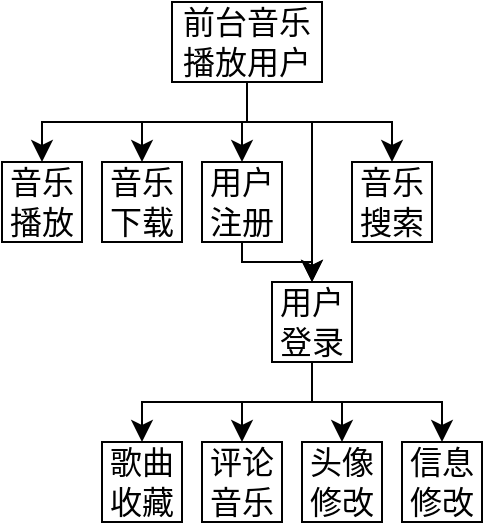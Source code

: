 <mxfile version="21.2.9" type="github" pages="2">
  <diagram id="R2lEEEUBdFMjLlhIrx00" name="Page-1">
    <mxGraphModel dx="468" dy="639" grid="1" gridSize="10" guides="1" tooltips="1" connect="1" arrows="1" fold="1" page="1" pageScale="1" pageWidth="850" pageHeight="1100" math="0" shadow="0" extFonts="Permanent Marker^https://fonts.googleapis.com/css?family=Permanent+Marker">
      <root>
        <mxCell id="0" />
        <mxCell id="1" parent="0" />
        <mxCell id="d60STLKSjhnSBOD8gyB1-1" value="前台音乐播放用户" style="rounded=0;whiteSpace=wrap;html=1;fontSize=16;" vertex="1" parent="1">
          <mxGeometry x="195" y="160" width="75" height="40" as="geometry" />
        </mxCell>
        <mxCell id="d60STLKSjhnSBOD8gyB1-2" value="" style="edgeStyle=elbowEdgeStyle;elbow=vertical;endArrow=classic;html=1;curved=0;rounded=0;endSize=8;startSize=8;fontSize=12;exitX=0.5;exitY=1;exitDx=0;exitDy=0;entryX=0.5;entryY=0;entryDx=0;entryDy=0;" edge="1" parent="1" source="d60STLKSjhnSBOD8gyB1-1" target="d60STLKSjhnSBOD8gyB1-3">
          <mxGeometry width="50" height="50" relative="1" as="geometry">
            <mxPoint x="140" y="340" as="sourcePoint" />
            <mxPoint x="110" y="280" as="targetPoint" />
            <Array as="points">
              <mxPoint x="110" y="220" />
            </Array>
          </mxGeometry>
        </mxCell>
        <mxCell id="d60STLKSjhnSBOD8gyB1-3" value="音乐播放" style="rounded=0;whiteSpace=wrap;html=1;fontSize=16;" vertex="1" parent="1">
          <mxGeometry x="110" y="240" width="40" height="40" as="geometry" />
        </mxCell>
        <mxCell id="d60STLKSjhnSBOD8gyB1-4" value="音乐下载" style="rounded=0;whiteSpace=wrap;html=1;fontSize=16;" vertex="1" parent="1">
          <mxGeometry x="160" y="240" width="40" height="40" as="geometry" />
        </mxCell>
        <mxCell id="d60STLKSjhnSBOD8gyB1-5" value="用户注册" style="rounded=0;whiteSpace=wrap;html=1;fontSize=16;" vertex="1" parent="1">
          <mxGeometry x="210" y="240" width="40" height="40" as="geometry" />
        </mxCell>
        <mxCell id="d60STLKSjhnSBOD8gyB1-6" value="用户登录" style="rounded=0;whiteSpace=wrap;html=1;fontSize=16;" vertex="1" parent="1">
          <mxGeometry x="245" y="300" width="40" height="40" as="geometry" />
        </mxCell>
        <mxCell id="d60STLKSjhnSBOD8gyB1-7" value="音乐搜索" style="rounded=0;whiteSpace=wrap;html=1;fontSize=16;" vertex="1" parent="1">
          <mxGeometry x="285" y="240" width="40" height="40" as="geometry" />
        </mxCell>
        <mxCell id="d60STLKSjhnSBOD8gyB1-8" value="" style="edgeStyle=elbowEdgeStyle;elbow=vertical;endArrow=classic;html=1;curved=0;rounded=0;endSize=8;startSize=8;fontSize=12;exitX=0.5;exitY=1;exitDx=0;exitDy=0;entryX=0.5;entryY=0;entryDx=0;entryDy=0;" edge="1" parent="1" source="d60STLKSjhnSBOD8gyB1-1" target="d60STLKSjhnSBOD8gyB1-4">
          <mxGeometry width="50" height="50" relative="1" as="geometry">
            <mxPoint x="200" y="480" as="sourcePoint" />
            <mxPoint x="250" y="430" as="targetPoint" />
            <Array as="points">
              <mxPoint x="200" y="220" />
            </Array>
          </mxGeometry>
        </mxCell>
        <mxCell id="d60STLKSjhnSBOD8gyB1-9" value="" style="edgeStyle=elbowEdgeStyle;elbow=vertical;endArrow=classic;html=1;curved=0;rounded=0;endSize=8;startSize=8;fontSize=12;exitX=0.5;exitY=1;exitDx=0;exitDy=0;entryX=0.5;entryY=0;entryDx=0;entryDy=0;" edge="1" parent="1" source="d60STLKSjhnSBOD8gyB1-1" target="d60STLKSjhnSBOD8gyB1-5">
          <mxGeometry width="50" height="50" relative="1" as="geometry">
            <mxPoint x="170" y="480" as="sourcePoint" />
            <mxPoint x="220" y="430" as="targetPoint" />
            <Array as="points">
              <mxPoint x="240" y="220" />
            </Array>
          </mxGeometry>
        </mxCell>
        <mxCell id="d60STLKSjhnSBOD8gyB1-11" value="" style="edgeStyle=elbowEdgeStyle;elbow=vertical;endArrow=classic;html=1;curved=0;rounded=0;endSize=8;startSize=8;fontSize=12;exitX=0.5;exitY=1;exitDx=0;exitDy=0;entryX=0.5;entryY=0;entryDx=0;entryDy=0;" edge="1" parent="1" source="d60STLKSjhnSBOD8gyB1-1" target="d60STLKSjhnSBOD8gyB1-7">
          <mxGeometry width="50" height="50" relative="1" as="geometry">
            <mxPoint x="330" y="510" as="sourcePoint" />
            <mxPoint x="380" y="460" as="targetPoint" />
            <Array as="points">
              <mxPoint x="305" y="220" />
            </Array>
          </mxGeometry>
        </mxCell>
        <mxCell id="d60STLKSjhnSBOD8gyB1-12" value="" style="edgeStyle=elbowEdgeStyle;elbow=vertical;endArrow=classic;html=1;curved=0;rounded=0;endSize=8;startSize=8;fontSize=12;exitX=0.5;exitY=1;exitDx=0;exitDy=0;entryX=0.5;entryY=0;entryDx=0;entryDy=0;" edge="1" parent="1" source="d60STLKSjhnSBOD8gyB1-5" target="d60STLKSjhnSBOD8gyB1-6">
          <mxGeometry width="50" height="50" relative="1" as="geometry">
            <mxPoint x="230" y="520" as="sourcePoint" />
            <mxPoint x="190" y="440" as="targetPoint" />
          </mxGeometry>
        </mxCell>
        <mxCell id="d60STLKSjhnSBOD8gyB1-13" style="edgeStyle=none;curved=1;rounded=0;orthogonalLoop=1;jettySize=auto;html=1;entryX=0.5;entryY=0;entryDx=0;entryDy=0;fontSize=12;startSize=8;endSize=8;" edge="1" parent="1" source="d60STLKSjhnSBOD8gyB1-6" target="d60STLKSjhnSBOD8gyB1-6">
          <mxGeometry relative="1" as="geometry" />
        </mxCell>
        <mxCell id="d60STLKSjhnSBOD8gyB1-14" style="edgeStyle=none;curved=1;rounded=0;orthogonalLoop=1;jettySize=auto;html=1;entryX=0.5;entryY=0;entryDx=0;entryDy=0;fontSize=12;startSize=8;endSize=8;" edge="1" parent="1" source="d60STLKSjhnSBOD8gyB1-6" target="d60STLKSjhnSBOD8gyB1-6">
          <mxGeometry relative="1" as="geometry" />
        </mxCell>
        <mxCell id="d60STLKSjhnSBOD8gyB1-15" value="" style="edgeStyle=elbowEdgeStyle;elbow=vertical;endArrow=classic;html=1;curved=0;rounded=0;endSize=8;startSize=8;fontSize=12;exitX=0.5;exitY=1;exitDx=0;exitDy=0;entryX=0.5;entryY=0;entryDx=0;entryDy=0;" edge="1" parent="1" source="d60STLKSjhnSBOD8gyB1-1" target="d60STLKSjhnSBOD8gyB1-6">
          <mxGeometry width="50" height="50" relative="1" as="geometry">
            <mxPoint x="390" y="420" as="sourcePoint" />
            <mxPoint x="270" y="280" as="targetPoint" />
            <Array as="points">
              <mxPoint x="270" y="220" />
            </Array>
          </mxGeometry>
        </mxCell>
        <mxCell id="d60STLKSjhnSBOD8gyB1-16" value="" style="edgeStyle=elbowEdgeStyle;elbow=vertical;endArrow=classic;html=1;curved=0;rounded=0;endSize=8;startSize=8;fontSize=12;exitX=0.5;exitY=1;exitDx=0;exitDy=0;entryX=0.5;entryY=0;entryDx=0;entryDy=0;" edge="1" parent="1" source="d60STLKSjhnSBOD8gyB1-6" target="d60STLKSjhnSBOD8gyB1-17">
          <mxGeometry width="50" height="50" relative="1" as="geometry">
            <mxPoint x="210" y="550" as="sourcePoint" />
            <mxPoint x="260" y="500" as="targetPoint" />
            <Array as="points">
              <mxPoint x="210" y="360" />
            </Array>
          </mxGeometry>
        </mxCell>
        <mxCell id="d60STLKSjhnSBOD8gyB1-17" value="歌曲收藏" style="rounded=0;whiteSpace=wrap;html=1;fontSize=16;" vertex="1" parent="1">
          <mxGeometry x="160" y="380" width="40" height="40" as="geometry" />
        </mxCell>
        <mxCell id="d60STLKSjhnSBOD8gyB1-18" value="评论音乐" style="rounded=0;whiteSpace=wrap;html=1;fontSize=16;" vertex="1" parent="1">
          <mxGeometry x="210" y="380" width="40" height="40" as="geometry" />
        </mxCell>
        <mxCell id="d60STLKSjhnSBOD8gyB1-19" value="头像修改" style="rounded=0;whiteSpace=wrap;html=1;fontSize=16;" vertex="1" parent="1">
          <mxGeometry x="260" y="380" width="40" height="40" as="geometry" />
        </mxCell>
        <mxCell id="d60STLKSjhnSBOD8gyB1-20" value="信息修改" style="whiteSpace=wrap;html=1;fontSize=16;" vertex="1" parent="1">
          <mxGeometry x="310" y="380" width="40" height="40" as="geometry" />
        </mxCell>
        <mxCell id="d60STLKSjhnSBOD8gyB1-21" value="" style="edgeStyle=elbowEdgeStyle;elbow=vertical;endArrow=classic;html=1;curved=0;rounded=0;endSize=8;startSize=8;fontSize=12;exitX=0.5;exitY=1;exitDx=0;exitDy=0;entryX=0.5;entryY=0;entryDx=0;entryDy=0;" edge="1" parent="1" source="d60STLKSjhnSBOD8gyB1-6" target="d60STLKSjhnSBOD8gyB1-18">
          <mxGeometry width="50" height="50" relative="1" as="geometry">
            <mxPoint x="360" y="430" as="sourcePoint" />
            <mxPoint x="410" y="380" as="targetPoint" />
            <Array as="points">
              <mxPoint x="260" y="360" />
            </Array>
          </mxGeometry>
        </mxCell>
        <mxCell id="d60STLKSjhnSBOD8gyB1-22" value="" style="edgeStyle=elbowEdgeStyle;elbow=vertical;endArrow=classic;html=1;curved=0;rounded=0;endSize=8;startSize=8;fontSize=12;exitX=0.5;exitY=1;exitDx=0;exitDy=0;entryX=0.5;entryY=0;entryDx=0;entryDy=0;" edge="1" parent="1" source="d60STLKSjhnSBOD8gyB1-6" target="d60STLKSjhnSBOD8gyB1-19">
          <mxGeometry width="50" height="50" relative="1" as="geometry">
            <mxPoint x="350" y="430" as="sourcePoint" />
            <mxPoint x="400" y="380" as="targetPoint" />
            <Array as="points">
              <mxPoint x="280" y="360" />
            </Array>
          </mxGeometry>
        </mxCell>
        <mxCell id="d60STLKSjhnSBOD8gyB1-23" value="" style="edgeStyle=elbowEdgeStyle;elbow=vertical;endArrow=classic;html=1;curved=0;rounded=0;endSize=8;startSize=8;fontSize=12;exitX=0.5;exitY=1;exitDx=0;exitDy=0;entryX=0.5;entryY=0;entryDx=0;entryDy=0;" edge="1" parent="1" source="d60STLKSjhnSBOD8gyB1-6" target="d60STLKSjhnSBOD8gyB1-20">
          <mxGeometry width="50" height="50" relative="1" as="geometry">
            <mxPoint x="390" y="430" as="sourcePoint" />
            <mxPoint x="440" y="380" as="targetPoint" />
            <Array as="points">
              <mxPoint x="280" y="360" />
            </Array>
          </mxGeometry>
        </mxCell>
      </root>
    </mxGraphModel>
  </diagram>
  <diagram name="Page-1 的副本" id="x5gbz2yiZoTJtuF5CdZK">
    <mxGraphModel dx="468" dy="639" grid="1" gridSize="10" guides="1" tooltips="1" connect="1" arrows="1" fold="1" page="1" pageScale="1" pageWidth="850" pageHeight="1100" math="0" shadow="0" extFonts="Permanent Marker^https://fonts.googleapis.com/css?family=Permanent+Marker">
      <root>
        <mxCell id="UkYbVgNWXaijZBKO-wi5-0" />
        <mxCell id="UkYbVgNWXaijZBKO-wi5-1" parent="UkYbVgNWXaijZBKO-wi5-0" />
        <mxCell id="UkYbVgNWXaijZBKO-wi5-2" value="前台音乐播放用户" style="rounded=0;whiteSpace=wrap;html=1;fontSize=16;" vertex="1" parent="UkYbVgNWXaijZBKO-wi5-1">
          <mxGeometry x="195" y="160" width="75" height="40" as="geometry" />
        </mxCell>
        <mxCell id="UkYbVgNWXaijZBKO-wi5-3" value="" style="edgeStyle=elbowEdgeStyle;elbow=vertical;endArrow=classic;html=1;curved=0;rounded=0;endSize=8;startSize=8;fontSize=12;exitX=0.5;exitY=1;exitDx=0;exitDy=0;entryX=0.5;entryY=0;entryDx=0;entryDy=0;" edge="1" parent="UkYbVgNWXaijZBKO-wi5-1" source="UkYbVgNWXaijZBKO-wi5-2" target="UkYbVgNWXaijZBKO-wi5-4">
          <mxGeometry width="50" height="50" relative="1" as="geometry">
            <mxPoint x="140" y="340" as="sourcePoint" />
            <mxPoint x="110" y="280" as="targetPoint" />
            <Array as="points">
              <mxPoint x="110" y="220" />
            </Array>
          </mxGeometry>
        </mxCell>
        <mxCell id="UkYbVgNWXaijZBKO-wi5-4" value="音乐播放" style="rounded=0;whiteSpace=wrap;html=1;fontSize=16;" vertex="1" parent="UkYbVgNWXaijZBKO-wi5-1">
          <mxGeometry x="110" y="240" width="40" height="40" as="geometry" />
        </mxCell>
        <mxCell id="UkYbVgNWXaijZBKO-wi5-5" value="音乐下载" style="rounded=0;whiteSpace=wrap;html=1;fontSize=16;" vertex="1" parent="UkYbVgNWXaijZBKO-wi5-1">
          <mxGeometry x="160" y="240" width="40" height="40" as="geometry" />
        </mxCell>
        <mxCell id="UkYbVgNWXaijZBKO-wi5-6" value="用户注册" style="rounded=0;whiteSpace=wrap;html=1;fontSize=16;" vertex="1" parent="UkYbVgNWXaijZBKO-wi5-1">
          <mxGeometry x="210" y="240" width="40" height="40" as="geometry" />
        </mxCell>
        <mxCell id="UkYbVgNWXaijZBKO-wi5-7" value="用户登录" style="rounded=0;whiteSpace=wrap;html=1;fontSize=16;" vertex="1" parent="UkYbVgNWXaijZBKO-wi5-1">
          <mxGeometry x="245" y="300" width="40" height="40" as="geometry" />
        </mxCell>
        <mxCell id="UkYbVgNWXaijZBKO-wi5-8" value="音乐搜索" style="rounded=0;whiteSpace=wrap;html=1;fontSize=16;" vertex="1" parent="UkYbVgNWXaijZBKO-wi5-1">
          <mxGeometry x="285" y="240" width="40" height="40" as="geometry" />
        </mxCell>
        <mxCell id="UkYbVgNWXaijZBKO-wi5-9" value="" style="edgeStyle=elbowEdgeStyle;elbow=vertical;endArrow=classic;html=1;curved=0;rounded=0;endSize=8;startSize=8;fontSize=12;exitX=0.5;exitY=1;exitDx=0;exitDy=0;entryX=0.5;entryY=0;entryDx=0;entryDy=0;" edge="1" parent="UkYbVgNWXaijZBKO-wi5-1" source="UkYbVgNWXaijZBKO-wi5-2" target="UkYbVgNWXaijZBKO-wi5-5">
          <mxGeometry width="50" height="50" relative="1" as="geometry">
            <mxPoint x="200" y="480" as="sourcePoint" />
            <mxPoint x="250" y="430" as="targetPoint" />
            <Array as="points">
              <mxPoint x="200" y="220" />
            </Array>
          </mxGeometry>
        </mxCell>
        <mxCell id="UkYbVgNWXaijZBKO-wi5-10" value="" style="edgeStyle=elbowEdgeStyle;elbow=vertical;endArrow=classic;html=1;curved=0;rounded=0;endSize=8;startSize=8;fontSize=12;exitX=0.5;exitY=1;exitDx=0;exitDy=0;entryX=0.5;entryY=0;entryDx=0;entryDy=0;" edge="1" parent="UkYbVgNWXaijZBKO-wi5-1" source="UkYbVgNWXaijZBKO-wi5-2" target="UkYbVgNWXaijZBKO-wi5-6">
          <mxGeometry width="50" height="50" relative="1" as="geometry">
            <mxPoint x="170" y="480" as="sourcePoint" />
            <mxPoint x="220" y="430" as="targetPoint" />
            <Array as="points">
              <mxPoint x="240" y="220" />
            </Array>
          </mxGeometry>
        </mxCell>
        <mxCell id="UkYbVgNWXaijZBKO-wi5-11" value="" style="edgeStyle=elbowEdgeStyle;elbow=vertical;endArrow=classic;html=1;curved=0;rounded=0;endSize=8;startSize=8;fontSize=12;exitX=0.5;exitY=1;exitDx=0;exitDy=0;entryX=0.5;entryY=0;entryDx=0;entryDy=0;" edge="1" parent="UkYbVgNWXaijZBKO-wi5-1" source="UkYbVgNWXaijZBKO-wi5-2" target="UkYbVgNWXaijZBKO-wi5-8">
          <mxGeometry width="50" height="50" relative="1" as="geometry">
            <mxPoint x="330" y="510" as="sourcePoint" />
            <mxPoint x="380" y="460" as="targetPoint" />
            <Array as="points">
              <mxPoint x="305" y="220" />
            </Array>
          </mxGeometry>
        </mxCell>
        <mxCell id="UkYbVgNWXaijZBKO-wi5-12" value="" style="edgeStyle=elbowEdgeStyle;elbow=vertical;endArrow=classic;html=1;curved=0;rounded=0;endSize=8;startSize=8;fontSize=12;exitX=0.5;exitY=1;exitDx=0;exitDy=0;entryX=0.5;entryY=0;entryDx=0;entryDy=0;" edge="1" parent="UkYbVgNWXaijZBKO-wi5-1" source="UkYbVgNWXaijZBKO-wi5-6" target="UkYbVgNWXaijZBKO-wi5-7">
          <mxGeometry width="50" height="50" relative="1" as="geometry">
            <mxPoint x="230" y="520" as="sourcePoint" />
            <mxPoint x="190" y="440" as="targetPoint" />
          </mxGeometry>
        </mxCell>
        <mxCell id="UkYbVgNWXaijZBKO-wi5-13" style="edgeStyle=none;curved=1;rounded=0;orthogonalLoop=1;jettySize=auto;html=1;entryX=0.5;entryY=0;entryDx=0;entryDy=0;fontSize=12;startSize=8;endSize=8;" edge="1" parent="UkYbVgNWXaijZBKO-wi5-1" source="UkYbVgNWXaijZBKO-wi5-7" target="UkYbVgNWXaijZBKO-wi5-7">
          <mxGeometry relative="1" as="geometry" />
        </mxCell>
        <mxCell id="UkYbVgNWXaijZBKO-wi5-14" style="edgeStyle=none;curved=1;rounded=0;orthogonalLoop=1;jettySize=auto;html=1;entryX=0.5;entryY=0;entryDx=0;entryDy=0;fontSize=12;startSize=8;endSize=8;" edge="1" parent="UkYbVgNWXaijZBKO-wi5-1" source="UkYbVgNWXaijZBKO-wi5-7" target="UkYbVgNWXaijZBKO-wi5-7">
          <mxGeometry relative="1" as="geometry" />
        </mxCell>
        <mxCell id="UkYbVgNWXaijZBKO-wi5-15" value="" style="edgeStyle=elbowEdgeStyle;elbow=vertical;endArrow=classic;html=1;curved=0;rounded=0;endSize=8;startSize=8;fontSize=12;exitX=0.5;exitY=1;exitDx=0;exitDy=0;entryX=0.5;entryY=0;entryDx=0;entryDy=0;" edge="1" parent="UkYbVgNWXaijZBKO-wi5-1" source="UkYbVgNWXaijZBKO-wi5-2" target="UkYbVgNWXaijZBKO-wi5-7">
          <mxGeometry width="50" height="50" relative="1" as="geometry">
            <mxPoint x="390" y="420" as="sourcePoint" />
            <mxPoint x="270" y="280" as="targetPoint" />
            <Array as="points">
              <mxPoint x="270" y="220" />
            </Array>
          </mxGeometry>
        </mxCell>
        <mxCell id="UkYbVgNWXaijZBKO-wi5-16" value="" style="edgeStyle=elbowEdgeStyle;elbow=vertical;endArrow=classic;html=1;curved=0;rounded=0;endSize=8;startSize=8;fontSize=12;exitX=0.5;exitY=1;exitDx=0;exitDy=0;entryX=0.5;entryY=0;entryDx=0;entryDy=0;" edge="1" parent="UkYbVgNWXaijZBKO-wi5-1" source="UkYbVgNWXaijZBKO-wi5-7" target="UkYbVgNWXaijZBKO-wi5-17">
          <mxGeometry width="50" height="50" relative="1" as="geometry">
            <mxPoint x="210" y="550" as="sourcePoint" />
            <mxPoint x="260" y="500" as="targetPoint" />
            <Array as="points">
              <mxPoint x="210" y="360" />
            </Array>
          </mxGeometry>
        </mxCell>
        <mxCell id="UkYbVgNWXaijZBKO-wi5-17" value="歌曲收藏" style="rounded=0;whiteSpace=wrap;html=1;fontSize=16;" vertex="1" parent="UkYbVgNWXaijZBKO-wi5-1">
          <mxGeometry x="160" y="380" width="40" height="40" as="geometry" />
        </mxCell>
        <mxCell id="UkYbVgNWXaijZBKO-wi5-18" value="评论音乐" style="rounded=0;whiteSpace=wrap;html=1;fontSize=16;" vertex="1" parent="UkYbVgNWXaijZBKO-wi5-1">
          <mxGeometry x="210" y="380" width="40" height="40" as="geometry" />
        </mxCell>
        <mxCell id="UkYbVgNWXaijZBKO-wi5-19" value="头像修改" style="rounded=0;whiteSpace=wrap;html=1;fontSize=16;" vertex="1" parent="UkYbVgNWXaijZBKO-wi5-1">
          <mxGeometry x="260" y="380" width="40" height="40" as="geometry" />
        </mxCell>
        <mxCell id="UkYbVgNWXaijZBKO-wi5-20" value="信息修改" style="whiteSpace=wrap;html=1;fontSize=16;" vertex="1" parent="UkYbVgNWXaijZBKO-wi5-1">
          <mxGeometry x="310" y="380" width="40" height="40" as="geometry" />
        </mxCell>
        <mxCell id="UkYbVgNWXaijZBKO-wi5-21" value="" style="edgeStyle=elbowEdgeStyle;elbow=vertical;endArrow=classic;html=1;curved=0;rounded=0;endSize=8;startSize=8;fontSize=12;exitX=0.5;exitY=1;exitDx=0;exitDy=0;entryX=0.5;entryY=0;entryDx=0;entryDy=0;" edge="1" parent="UkYbVgNWXaijZBKO-wi5-1" source="UkYbVgNWXaijZBKO-wi5-7" target="UkYbVgNWXaijZBKO-wi5-18">
          <mxGeometry width="50" height="50" relative="1" as="geometry">
            <mxPoint x="360" y="430" as="sourcePoint" />
            <mxPoint x="410" y="380" as="targetPoint" />
            <Array as="points">
              <mxPoint x="260" y="360" />
            </Array>
          </mxGeometry>
        </mxCell>
        <mxCell id="UkYbVgNWXaijZBKO-wi5-22" value="" style="edgeStyle=elbowEdgeStyle;elbow=vertical;endArrow=classic;html=1;curved=0;rounded=0;endSize=8;startSize=8;fontSize=12;exitX=0.5;exitY=1;exitDx=0;exitDy=0;entryX=0.5;entryY=0;entryDx=0;entryDy=0;" edge="1" parent="UkYbVgNWXaijZBKO-wi5-1" source="UkYbVgNWXaijZBKO-wi5-7" target="UkYbVgNWXaijZBKO-wi5-19">
          <mxGeometry width="50" height="50" relative="1" as="geometry">
            <mxPoint x="350" y="430" as="sourcePoint" />
            <mxPoint x="400" y="380" as="targetPoint" />
            <Array as="points">
              <mxPoint x="280" y="360" />
            </Array>
          </mxGeometry>
        </mxCell>
        <mxCell id="UkYbVgNWXaijZBKO-wi5-23" value="" style="edgeStyle=elbowEdgeStyle;elbow=vertical;endArrow=classic;html=1;curved=0;rounded=0;endSize=8;startSize=8;fontSize=12;exitX=0.5;exitY=1;exitDx=0;exitDy=0;entryX=0.5;entryY=0;entryDx=0;entryDy=0;" edge="1" parent="UkYbVgNWXaijZBKO-wi5-1" source="UkYbVgNWXaijZBKO-wi5-7" target="UkYbVgNWXaijZBKO-wi5-20">
          <mxGeometry width="50" height="50" relative="1" as="geometry">
            <mxPoint x="390" y="430" as="sourcePoint" />
            <mxPoint x="440" y="380" as="targetPoint" />
            <Array as="points">
              <mxPoint x="280" y="360" />
            </Array>
          </mxGeometry>
        </mxCell>
      </root>
    </mxGraphModel>
  </diagram>
</mxfile>
